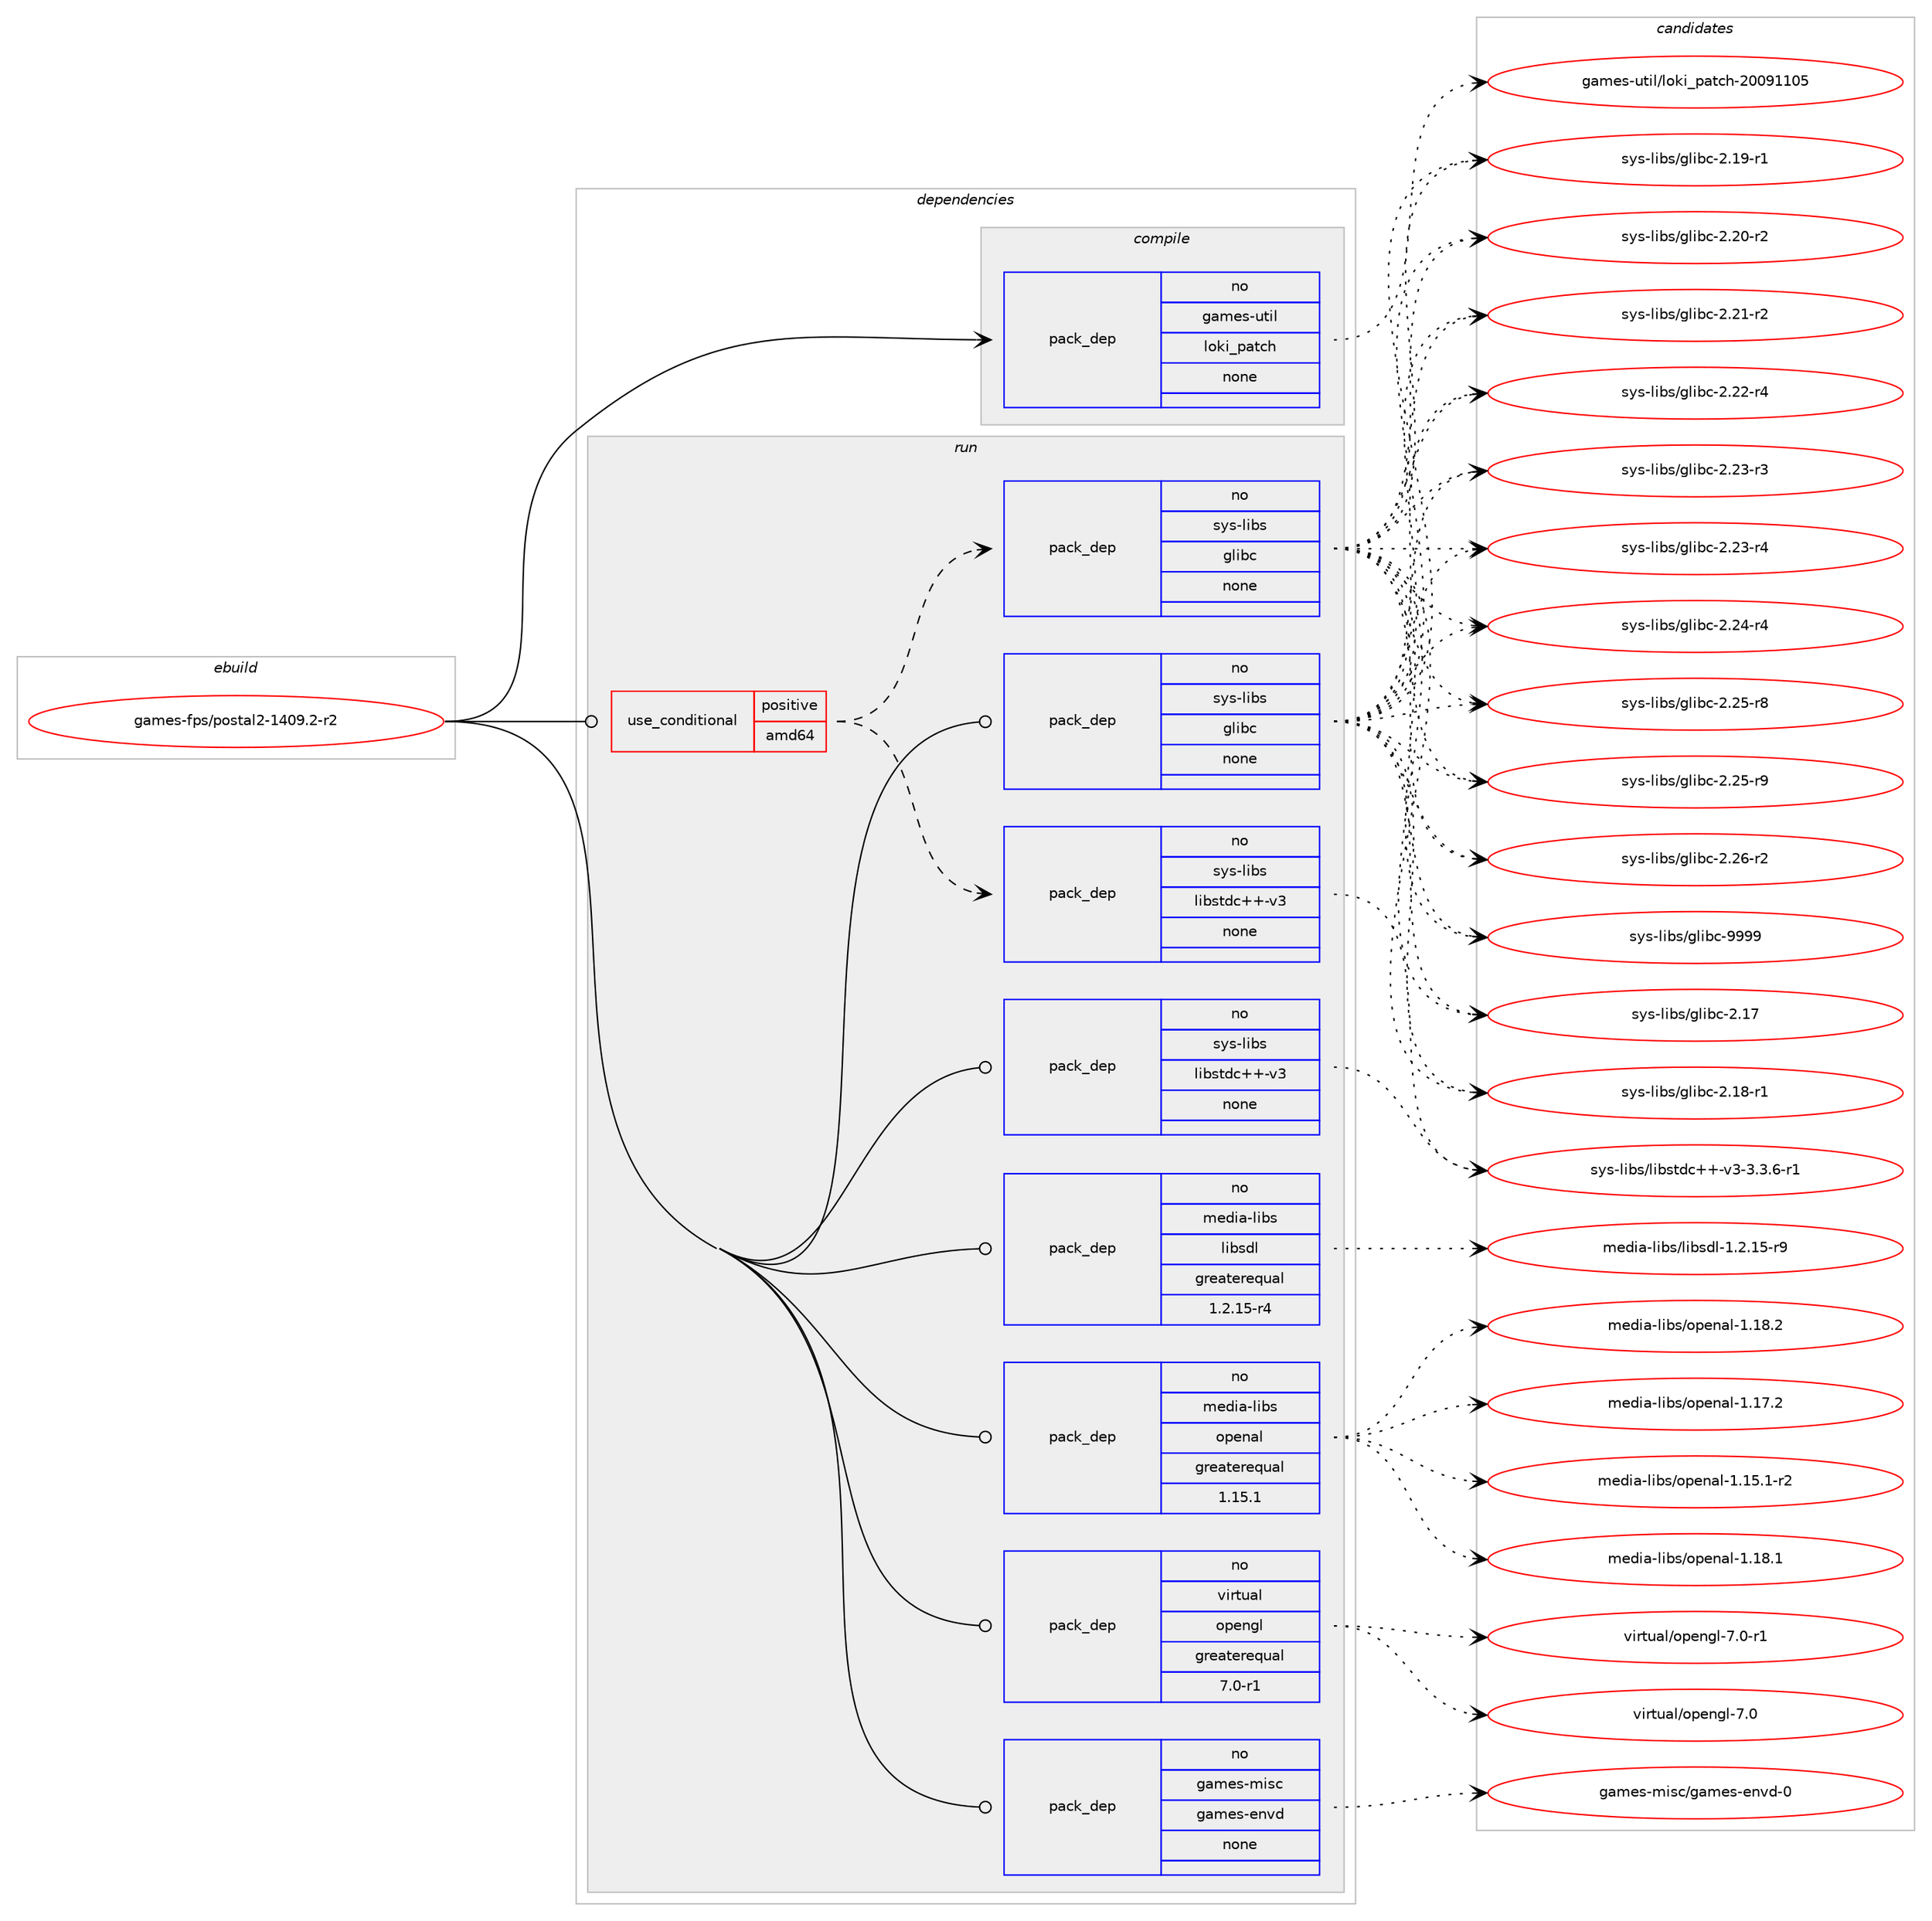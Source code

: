 digraph prolog {

# *************
# Graph options
# *************

newrank=true;
concentrate=true;
compound=true;
graph [rankdir=LR,fontname=Helvetica,fontsize=10,ranksep=1.5];#, ranksep=2.5, nodesep=0.2];
edge  [arrowhead=vee];
node  [fontname=Helvetica,fontsize=10];

# **********
# The ebuild
# **********

subgraph cluster_leftcol {
color=gray;
rank=same;
label=<<i>ebuild</i>>;
id [label="games-fps/postal2-1409.2-r2", color=red, width=4, href="../games-fps/postal2-1409.2-r2.svg"];
}

# ****************
# The dependencies
# ****************

subgraph cluster_midcol {
color=gray;
label=<<i>dependencies</i>>;
subgraph cluster_compile {
fillcolor="#eeeeee";
style=filled;
label=<<i>compile</i>>;
subgraph pack213769 {
dependency298699 [label=<<TABLE BORDER="0" CELLBORDER="1" CELLSPACING="0" CELLPADDING="4" WIDTH="220"><TR><TD ROWSPAN="6" CELLPADDING="30">pack_dep</TD></TR><TR><TD WIDTH="110">no</TD></TR><TR><TD>games-util</TD></TR><TR><TD>loki_patch</TD></TR><TR><TD>none</TD></TR><TR><TD></TD></TR></TABLE>>, shape=none, color=blue];
}
id:e -> dependency298699:w [weight=20,style="solid",arrowhead="vee"];
}
subgraph cluster_compileandrun {
fillcolor="#eeeeee";
style=filled;
label=<<i>compile and run</i>>;
}
subgraph cluster_run {
fillcolor="#eeeeee";
style=filled;
label=<<i>run</i>>;
subgraph cond80411 {
dependency298700 [label=<<TABLE BORDER="0" CELLBORDER="1" CELLSPACING="0" CELLPADDING="4"><TR><TD ROWSPAN="3" CELLPADDING="10">use_conditional</TD></TR><TR><TD>positive</TD></TR><TR><TD>amd64</TD></TR></TABLE>>, shape=none, color=red];
subgraph pack213770 {
dependency298701 [label=<<TABLE BORDER="0" CELLBORDER="1" CELLSPACING="0" CELLPADDING="4" WIDTH="220"><TR><TD ROWSPAN="6" CELLPADDING="30">pack_dep</TD></TR><TR><TD WIDTH="110">no</TD></TR><TR><TD>sys-libs</TD></TR><TR><TD>glibc</TD></TR><TR><TD>none</TD></TR><TR><TD></TD></TR></TABLE>>, shape=none, color=blue];
}
dependency298700:e -> dependency298701:w [weight=20,style="dashed",arrowhead="vee"];
subgraph pack213771 {
dependency298702 [label=<<TABLE BORDER="0" CELLBORDER="1" CELLSPACING="0" CELLPADDING="4" WIDTH="220"><TR><TD ROWSPAN="6" CELLPADDING="30">pack_dep</TD></TR><TR><TD WIDTH="110">no</TD></TR><TR><TD>sys-libs</TD></TR><TR><TD>libstdc++-v3</TD></TR><TR><TD>none</TD></TR><TR><TD></TD></TR></TABLE>>, shape=none, color=blue];
}
dependency298700:e -> dependency298702:w [weight=20,style="dashed",arrowhead="vee"];
}
id:e -> dependency298700:w [weight=20,style="solid",arrowhead="odot"];
subgraph pack213772 {
dependency298703 [label=<<TABLE BORDER="0" CELLBORDER="1" CELLSPACING="0" CELLPADDING="4" WIDTH="220"><TR><TD ROWSPAN="6" CELLPADDING="30">pack_dep</TD></TR><TR><TD WIDTH="110">no</TD></TR><TR><TD>games-misc</TD></TR><TR><TD>games-envd</TD></TR><TR><TD>none</TD></TR><TR><TD></TD></TR></TABLE>>, shape=none, color=blue];
}
id:e -> dependency298703:w [weight=20,style="solid",arrowhead="odot"];
subgraph pack213773 {
dependency298704 [label=<<TABLE BORDER="0" CELLBORDER="1" CELLSPACING="0" CELLPADDING="4" WIDTH="220"><TR><TD ROWSPAN="6" CELLPADDING="30">pack_dep</TD></TR><TR><TD WIDTH="110">no</TD></TR><TR><TD>media-libs</TD></TR><TR><TD>libsdl</TD></TR><TR><TD>greaterequal</TD></TR><TR><TD>1.2.15-r4</TD></TR></TABLE>>, shape=none, color=blue];
}
id:e -> dependency298704:w [weight=20,style="solid",arrowhead="odot"];
subgraph pack213774 {
dependency298705 [label=<<TABLE BORDER="0" CELLBORDER="1" CELLSPACING="0" CELLPADDING="4" WIDTH="220"><TR><TD ROWSPAN="6" CELLPADDING="30">pack_dep</TD></TR><TR><TD WIDTH="110">no</TD></TR><TR><TD>media-libs</TD></TR><TR><TD>openal</TD></TR><TR><TD>greaterequal</TD></TR><TR><TD>1.15.1</TD></TR></TABLE>>, shape=none, color=blue];
}
id:e -> dependency298705:w [weight=20,style="solid",arrowhead="odot"];
subgraph pack213775 {
dependency298706 [label=<<TABLE BORDER="0" CELLBORDER="1" CELLSPACING="0" CELLPADDING="4" WIDTH="220"><TR><TD ROWSPAN="6" CELLPADDING="30">pack_dep</TD></TR><TR><TD WIDTH="110">no</TD></TR><TR><TD>sys-libs</TD></TR><TR><TD>glibc</TD></TR><TR><TD>none</TD></TR><TR><TD></TD></TR></TABLE>>, shape=none, color=blue];
}
id:e -> dependency298706:w [weight=20,style="solid",arrowhead="odot"];
subgraph pack213776 {
dependency298707 [label=<<TABLE BORDER="0" CELLBORDER="1" CELLSPACING="0" CELLPADDING="4" WIDTH="220"><TR><TD ROWSPAN="6" CELLPADDING="30">pack_dep</TD></TR><TR><TD WIDTH="110">no</TD></TR><TR><TD>sys-libs</TD></TR><TR><TD>libstdc++-v3</TD></TR><TR><TD>none</TD></TR><TR><TD></TD></TR></TABLE>>, shape=none, color=blue];
}
id:e -> dependency298707:w [weight=20,style="solid",arrowhead="odot"];
subgraph pack213777 {
dependency298708 [label=<<TABLE BORDER="0" CELLBORDER="1" CELLSPACING="0" CELLPADDING="4" WIDTH="220"><TR><TD ROWSPAN="6" CELLPADDING="30">pack_dep</TD></TR><TR><TD WIDTH="110">no</TD></TR><TR><TD>virtual</TD></TR><TR><TD>opengl</TD></TR><TR><TD>greaterequal</TD></TR><TR><TD>7.0-r1</TD></TR></TABLE>>, shape=none, color=blue];
}
id:e -> dependency298708:w [weight=20,style="solid",arrowhead="odot"];
}
}

# **************
# The candidates
# **************

subgraph cluster_choices {
rank=same;
color=gray;
label=<<i>candidates</i>>;

subgraph choice213769 {
color=black;
nodesep=1;
choice103971091011154511711610510847108111107105951129711699104455048485749494853 [label="games-util/loki_patch-20091105", color=red, width=4,href="../games-util/loki_patch-20091105.svg"];
dependency298699:e -> choice103971091011154511711610510847108111107105951129711699104455048485749494853:w [style=dotted,weight="100"];
}
subgraph choice213770 {
color=black;
nodesep=1;
choice11512111545108105981154710310810598994550464955 [label="sys-libs/glibc-2.17", color=red, width=4,href="../sys-libs/glibc-2.17.svg"];
choice115121115451081059811547103108105989945504649564511449 [label="sys-libs/glibc-2.18-r1", color=red, width=4,href="../sys-libs/glibc-2.18-r1.svg"];
choice115121115451081059811547103108105989945504649574511449 [label="sys-libs/glibc-2.19-r1", color=red, width=4,href="../sys-libs/glibc-2.19-r1.svg"];
choice115121115451081059811547103108105989945504650484511450 [label="sys-libs/glibc-2.20-r2", color=red, width=4,href="../sys-libs/glibc-2.20-r2.svg"];
choice115121115451081059811547103108105989945504650494511450 [label="sys-libs/glibc-2.21-r2", color=red, width=4,href="../sys-libs/glibc-2.21-r2.svg"];
choice115121115451081059811547103108105989945504650504511452 [label="sys-libs/glibc-2.22-r4", color=red, width=4,href="../sys-libs/glibc-2.22-r4.svg"];
choice115121115451081059811547103108105989945504650514511451 [label="sys-libs/glibc-2.23-r3", color=red, width=4,href="../sys-libs/glibc-2.23-r3.svg"];
choice115121115451081059811547103108105989945504650514511452 [label="sys-libs/glibc-2.23-r4", color=red, width=4,href="../sys-libs/glibc-2.23-r4.svg"];
choice115121115451081059811547103108105989945504650524511452 [label="sys-libs/glibc-2.24-r4", color=red, width=4,href="../sys-libs/glibc-2.24-r4.svg"];
choice115121115451081059811547103108105989945504650534511456 [label="sys-libs/glibc-2.25-r8", color=red, width=4,href="../sys-libs/glibc-2.25-r8.svg"];
choice115121115451081059811547103108105989945504650534511457 [label="sys-libs/glibc-2.25-r9", color=red, width=4,href="../sys-libs/glibc-2.25-r9.svg"];
choice115121115451081059811547103108105989945504650544511450 [label="sys-libs/glibc-2.26-r2", color=red, width=4,href="../sys-libs/glibc-2.26-r2.svg"];
choice11512111545108105981154710310810598994557575757 [label="sys-libs/glibc-9999", color=red, width=4,href="../sys-libs/glibc-9999.svg"];
dependency298701:e -> choice11512111545108105981154710310810598994550464955:w [style=dotted,weight="100"];
dependency298701:e -> choice115121115451081059811547103108105989945504649564511449:w [style=dotted,weight="100"];
dependency298701:e -> choice115121115451081059811547103108105989945504649574511449:w [style=dotted,weight="100"];
dependency298701:e -> choice115121115451081059811547103108105989945504650484511450:w [style=dotted,weight="100"];
dependency298701:e -> choice115121115451081059811547103108105989945504650494511450:w [style=dotted,weight="100"];
dependency298701:e -> choice115121115451081059811547103108105989945504650504511452:w [style=dotted,weight="100"];
dependency298701:e -> choice115121115451081059811547103108105989945504650514511451:w [style=dotted,weight="100"];
dependency298701:e -> choice115121115451081059811547103108105989945504650514511452:w [style=dotted,weight="100"];
dependency298701:e -> choice115121115451081059811547103108105989945504650524511452:w [style=dotted,weight="100"];
dependency298701:e -> choice115121115451081059811547103108105989945504650534511456:w [style=dotted,weight="100"];
dependency298701:e -> choice115121115451081059811547103108105989945504650534511457:w [style=dotted,weight="100"];
dependency298701:e -> choice115121115451081059811547103108105989945504650544511450:w [style=dotted,weight="100"];
dependency298701:e -> choice11512111545108105981154710310810598994557575757:w [style=dotted,weight="100"];
}
subgraph choice213771 {
color=black;
nodesep=1;
choice1151211154510810598115471081059811511610099434345118514551465146544511449 [label="sys-libs/libstdc++-v3-3.3.6-r1", color=red, width=4,href="../sys-libs/libstdc++-v3-3.3.6-r1.svg"];
dependency298702:e -> choice1151211154510810598115471081059811511610099434345118514551465146544511449:w [style=dotted,weight="100"];
}
subgraph choice213772 {
color=black;
nodesep=1;
choice1039710910111545109105115994710397109101115451011101181004548 [label="games-misc/games-envd-0", color=red, width=4,href="../games-misc/games-envd-0.svg"];
dependency298703:e -> choice1039710910111545109105115994710397109101115451011101181004548:w [style=dotted,weight="100"];
}
subgraph choice213773 {
color=black;
nodesep=1;
choice1091011001059745108105981154710810598115100108454946504649534511457 [label="media-libs/libsdl-1.2.15-r9", color=red, width=4,href="../media-libs/libsdl-1.2.15-r9.svg"];
dependency298704:e -> choice1091011001059745108105981154710810598115100108454946504649534511457:w [style=dotted,weight="100"];
}
subgraph choice213774 {
color=black;
nodesep=1;
choice1091011001059745108105981154711111210111097108454946495346494511450 [label="media-libs/openal-1.15.1-r2", color=red, width=4,href="../media-libs/openal-1.15.1-r2.svg"];
choice109101100105974510810598115471111121011109710845494649554650 [label="media-libs/openal-1.17.2", color=red, width=4,href="../media-libs/openal-1.17.2.svg"];
choice109101100105974510810598115471111121011109710845494649564649 [label="media-libs/openal-1.18.1", color=red, width=4,href="../media-libs/openal-1.18.1.svg"];
choice109101100105974510810598115471111121011109710845494649564650 [label="media-libs/openal-1.18.2", color=red, width=4,href="../media-libs/openal-1.18.2.svg"];
dependency298705:e -> choice1091011001059745108105981154711111210111097108454946495346494511450:w [style=dotted,weight="100"];
dependency298705:e -> choice109101100105974510810598115471111121011109710845494649554650:w [style=dotted,weight="100"];
dependency298705:e -> choice109101100105974510810598115471111121011109710845494649564649:w [style=dotted,weight="100"];
dependency298705:e -> choice109101100105974510810598115471111121011109710845494649564650:w [style=dotted,weight="100"];
}
subgraph choice213775 {
color=black;
nodesep=1;
choice11512111545108105981154710310810598994550464955 [label="sys-libs/glibc-2.17", color=red, width=4,href="../sys-libs/glibc-2.17.svg"];
choice115121115451081059811547103108105989945504649564511449 [label="sys-libs/glibc-2.18-r1", color=red, width=4,href="../sys-libs/glibc-2.18-r1.svg"];
choice115121115451081059811547103108105989945504649574511449 [label="sys-libs/glibc-2.19-r1", color=red, width=4,href="../sys-libs/glibc-2.19-r1.svg"];
choice115121115451081059811547103108105989945504650484511450 [label="sys-libs/glibc-2.20-r2", color=red, width=4,href="../sys-libs/glibc-2.20-r2.svg"];
choice115121115451081059811547103108105989945504650494511450 [label="sys-libs/glibc-2.21-r2", color=red, width=4,href="../sys-libs/glibc-2.21-r2.svg"];
choice115121115451081059811547103108105989945504650504511452 [label="sys-libs/glibc-2.22-r4", color=red, width=4,href="../sys-libs/glibc-2.22-r4.svg"];
choice115121115451081059811547103108105989945504650514511451 [label="sys-libs/glibc-2.23-r3", color=red, width=4,href="../sys-libs/glibc-2.23-r3.svg"];
choice115121115451081059811547103108105989945504650514511452 [label="sys-libs/glibc-2.23-r4", color=red, width=4,href="../sys-libs/glibc-2.23-r4.svg"];
choice115121115451081059811547103108105989945504650524511452 [label="sys-libs/glibc-2.24-r4", color=red, width=4,href="../sys-libs/glibc-2.24-r4.svg"];
choice115121115451081059811547103108105989945504650534511456 [label="sys-libs/glibc-2.25-r8", color=red, width=4,href="../sys-libs/glibc-2.25-r8.svg"];
choice115121115451081059811547103108105989945504650534511457 [label="sys-libs/glibc-2.25-r9", color=red, width=4,href="../sys-libs/glibc-2.25-r9.svg"];
choice115121115451081059811547103108105989945504650544511450 [label="sys-libs/glibc-2.26-r2", color=red, width=4,href="../sys-libs/glibc-2.26-r2.svg"];
choice11512111545108105981154710310810598994557575757 [label="sys-libs/glibc-9999", color=red, width=4,href="../sys-libs/glibc-9999.svg"];
dependency298706:e -> choice11512111545108105981154710310810598994550464955:w [style=dotted,weight="100"];
dependency298706:e -> choice115121115451081059811547103108105989945504649564511449:w [style=dotted,weight="100"];
dependency298706:e -> choice115121115451081059811547103108105989945504649574511449:w [style=dotted,weight="100"];
dependency298706:e -> choice115121115451081059811547103108105989945504650484511450:w [style=dotted,weight="100"];
dependency298706:e -> choice115121115451081059811547103108105989945504650494511450:w [style=dotted,weight="100"];
dependency298706:e -> choice115121115451081059811547103108105989945504650504511452:w [style=dotted,weight="100"];
dependency298706:e -> choice115121115451081059811547103108105989945504650514511451:w [style=dotted,weight="100"];
dependency298706:e -> choice115121115451081059811547103108105989945504650514511452:w [style=dotted,weight="100"];
dependency298706:e -> choice115121115451081059811547103108105989945504650524511452:w [style=dotted,weight="100"];
dependency298706:e -> choice115121115451081059811547103108105989945504650534511456:w [style=dotted,weight="100"];
dependency298706:e -> choice115121115451081059811547103108105989945504650534511457:w [style=dotted,weight="100"];
dependency298706:e -> choice115121115451081059811547103108105989945504650544511450:w [style=dotted,weight="100"];
dependency298706:e -> choice11512111545108105981154710310810598994557575757:w [style=dotted,weight="100"];
}
subgraph choice213776 {
color=black;
nodesep=1;
choice1151211154510810598115471081059811511610099434345118514551465146544511449 [label="sys-libs/libstdc++-v3-3.3.6-r1", color=red, width=4,href="../sys-libs/libstdc++-v3-3.3.6-r1.svg"];
dependency298707:e -> choice1151211154510810598115471081059811511610099434345118514551465146544511449:w [style=dotted,weight="100"];
}
subgraph choice213777 {
color=black;
nodesep=1;
choice118105114116117971084711111210111010310845554648 [label="virtual/opengl-7.0", color=red, width=4,href="../virtual/opengl-7.0.svg"];
choice1181051141161179710847111112101110103108455546484511449 [label="virtual/opengl-7.0-r1", color=red, width=4,href="../virtual/opengl-7.0-r1.svg"];
dependency298708:e -> choice118105114116117971084711111210111010310845554648:w [style=dotted,weight="100"];
dependency298708:e -> choice1181051141161179710847111112101110103108455546484511449:w [style=dotted,weight="100"];
}
}

}
